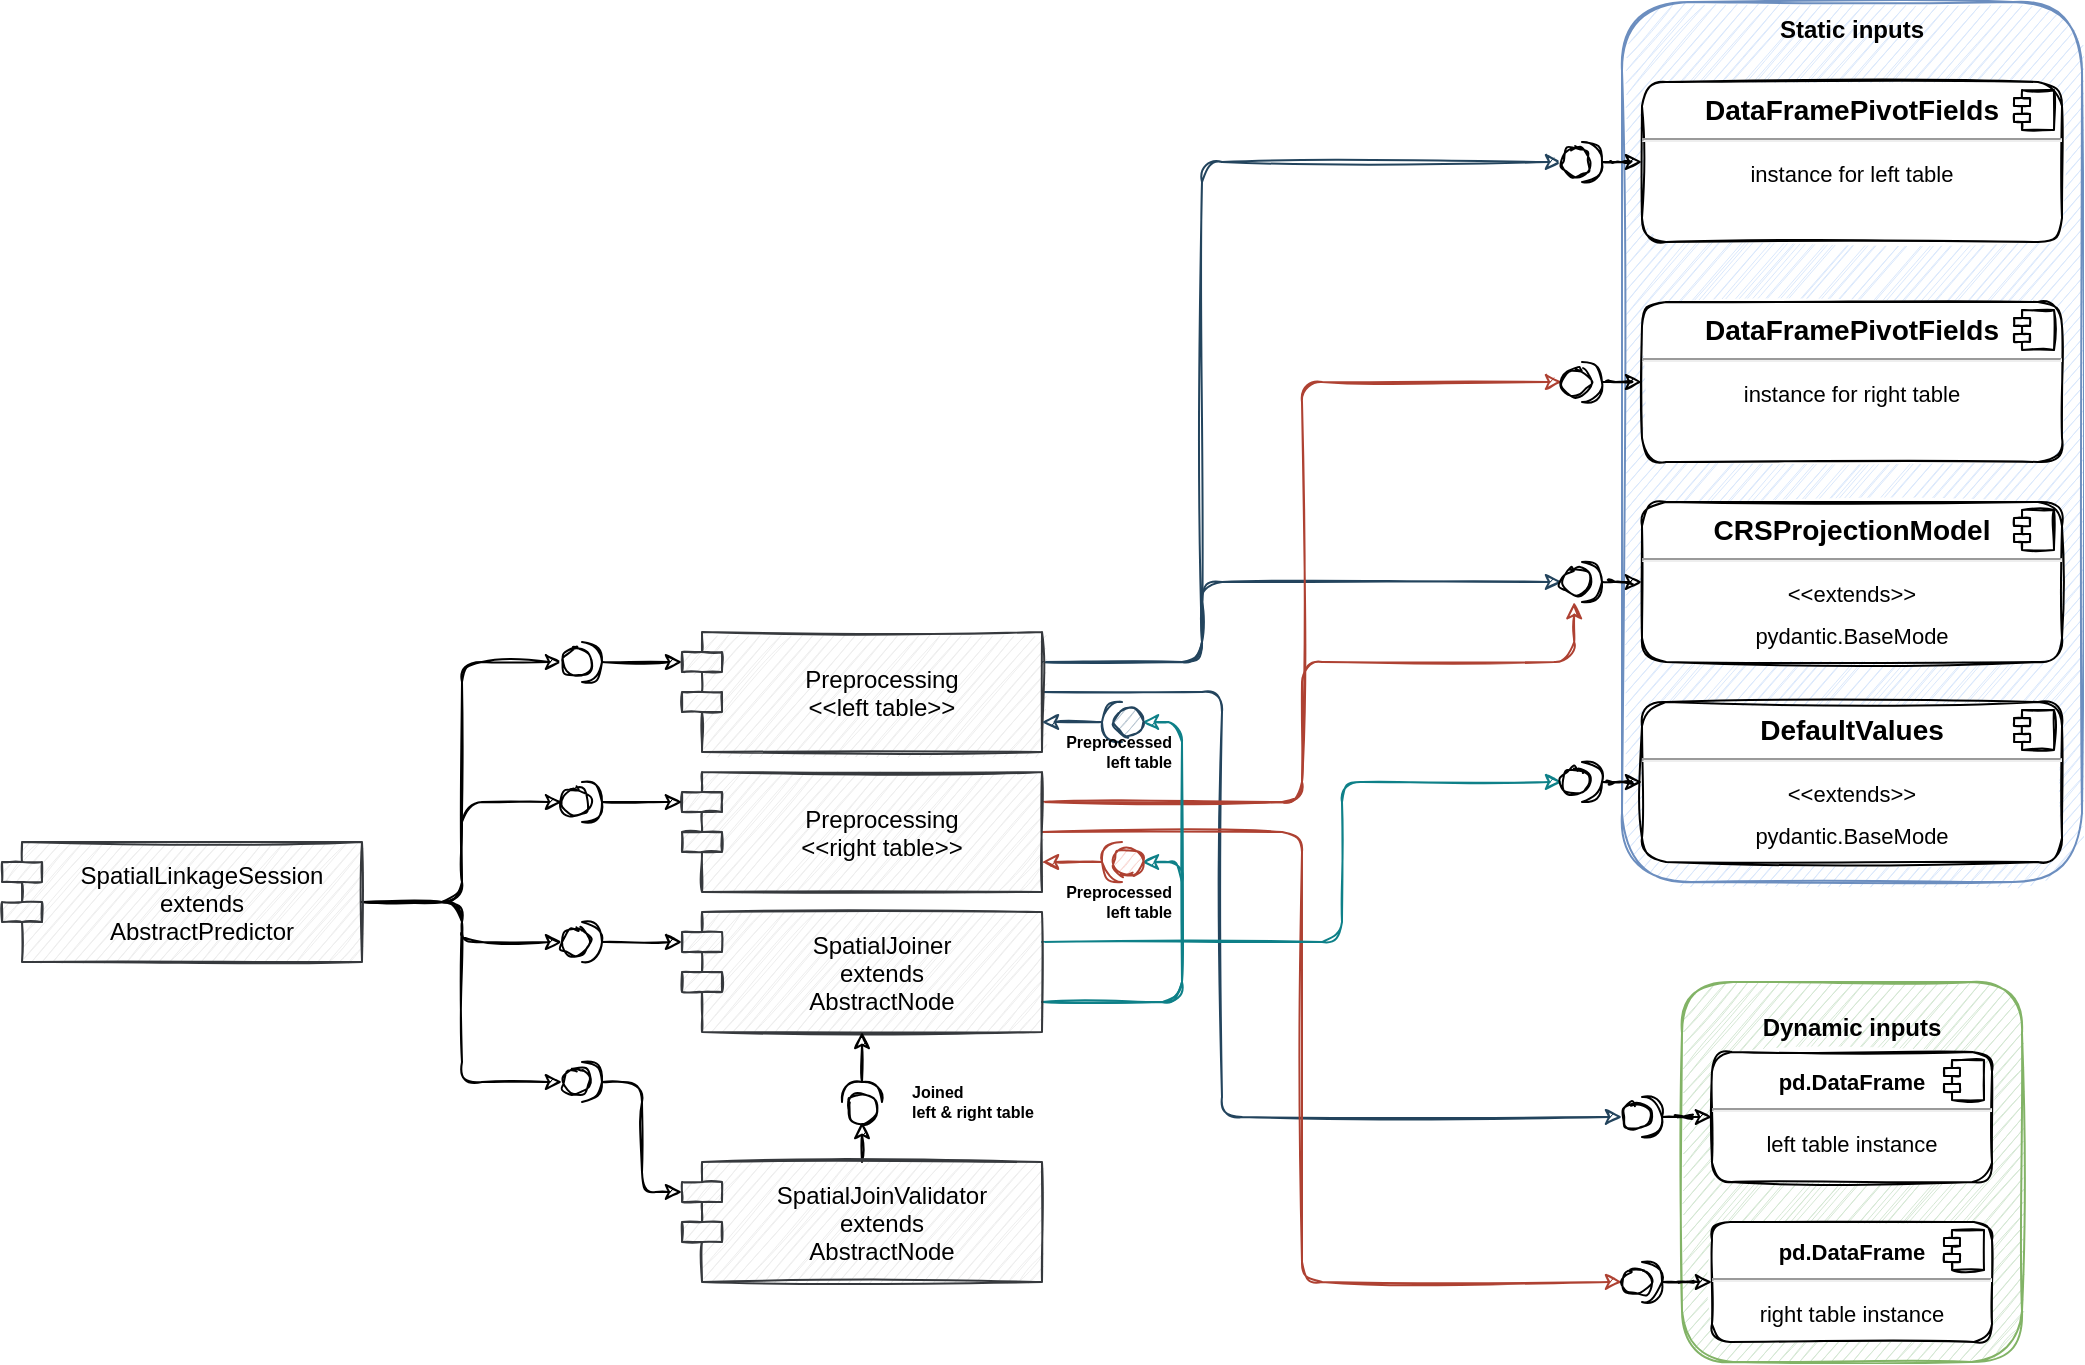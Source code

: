 <mxfile version="20.1.1" type="device"><diagram id="ZyoffQ4y8nUDQ6OEwZ_b" name="MetricsComponents"><mxGraphModel dx="952" dy="1265" grid="1" gridSize="10" guides="1" tooltips="1" connect="1" arrows="1" fold="1" page="1" pageScale="1" pageWidth="850" pageHeight="1100" math="0" shadow="0"><root><mxCell id="0"/><mxCell id="1" parent="0"/><mxCell id="b12qa3oaR6DiCcblqv-d-79" value="" style="html=1;labelBackgroundColor=none;fontFamily=Helvetica;fontSize=12;fillColor=#d5e8d4;strokeColor=#82b366;sketch=1;rounded=1;" vertex="1" parent="1"><mxGeometry x="1230" y="860" width="170" height="190" as="geometry"/></mxCell><mxCell id="b12qa3oaR6DiCcblqv-d-78" value="" style="html=1;labelBackgroundColor=none;fontFamily=Helvetica;fontSize=12;fillColor=#dae8fc;strokeColor=#6c8ebf;sketch=1;rounded=1;" vertex="1" parent="1"><mxGeometry x="1200" y="370" width="230" height="440" as="geometry"/></mxCell><mxCell id="b12qa3oaR6DiCcblqv-d-41" style="edgeStyle=orthogonalEdgeStyle;rounded=1;orthogonalLoop=1;jettySize=auto;html=1;exitX=1;exitY=0.5;exitDx=0;exitDy=0;entryX=0;entryY=0.5;entryDx=0;entryDy=0;entryPerimeter=0;sketch=1;" edge="1" parent="1" source="b12qa3oaR6DiCcblqv-d-11" target="b12qa3oaR6DiCcblqv-d-32"><mxGeometry relative="1" as="geometry"/></mxCell><mxCell id="b12qa3oaR6DiCcblqv-d-42" style="edgeStyle=orthogonalEdgeStyle;rounded=1;orthogonalLoop=1;jettySize=auto;html=1;exitX=1;exitY=0.5;exitDx=0;exitDy=0;entryX=0;entryY=0.5;entryDx=0;entryDy=0;entryPerimeter=0;sketch=1;" edge="1" parent="1" source="b12qa3oaR6DiCcblqv-d-11" target="b12qa3oaR6DiCcblqv-d-36"><mxGeometry relative="1" as="geometry"/></mxCell><mxCell id="b12qa3oaR6DiCcblqv-d-43" style="edgeStyle=orthogonalEdgeStyle;rounded=1;orthogonalLoop=1;jettySize=auto;html=1;exitX=1;exitY=0.5;exitDx=0;exitDy=0;entryX=0;entryY=0.5;entryDx=0;entryDy=0;entryPerimeter=0;sketch=1;" edge="1" parent="1" source="b12qa3oaR6DiCcblqv-d-11" target="b12qa3oaR6DiCcblqv-d-35"><mxGeometry relative="1" as="geometry"/></mxCell><mxCell id="b12qa3oaR6DiCcblqv-d-44" style="edgeStyle=orthogonalEdgeStyle;rounded=1;orthogonalLoop=1;jettySize=auto;html=1;exitX=1;exitY=0.5;exitDx=0;exitDy=0;entryX=0;entryY=0.5;entryDx=0;entryDy=0;entryPerimeter=0;sketch=1;" edge="1" parent="1" source="b12qa3oaR6DiCcblqv-d-11" target="b12qa3oaR6DiCcblqv-d-37"><mxGeometry relative="1" as="geometry"/></mxCell><mxCell id="b12qa3oaR6DiCcblqv-d-11" value="SpatialLinkageSession&#10;extends&#10;AbstractPredictor" style="shape=module;align=left;spacingLeft=20;align=center;verticalAlign=middle;fontStyle=0;fillColor=#eeeeee;strokeColor=#36393d;sketch=1;rounded=1;" vertex="1" parent="1"><mxGeometry x="390" y="790" width="180" height="60" as="geometry"/></mxCell><mxCell id="b12qa3oaR6DiCcblqv-d-80" style="edgeStyle=orthogonalEdgeStyle;rounded=1;orthogonalLoop=1;jettySize=auto;html=1;exitX=1;exitY=0.25;exitDx=0;exitDy=0;entryX=0;entryY=0.5;entryDx=0;entryDy=0;entryPerimeter=0;fontFamily=Helvetica;fontSize=12;fontColor=#000000;fillColor=#bac8d3;strokeColor=#23445d;sketch=1;" edge="1" parent="1" source="b12qa3oaR6DiCcblqv-d-14" target="b12qa3oaR6DiCcblqv-d-76"><mxGeometry relative="1" as="geometry"><Array as="points"><mxPoint x="990" y="700"/><mxPoint x="990" y="450"/></Array></mxGeometry></mxCell><mxCell id="b12qa3oaR6DiCcblqv-d-81" style="edgeStyle=orthogonalEdgeStyle;rounded=1;orthogonalLoop=1;jettySize=auto;html=1;exitX=1;exitY=0.25;exitDx=0;exitDy=0;entryX=0;entryY=0.5;entryDx=0;entryDy=0;entryPerimeter=0;fontFamily=Helvetica;fontSize=12;fontColor=#000000;fillColor=#bac8d3;strokeColor=#23445d;sketch=1;" edge="1" parent="1" source="b12qa3oaR6DiCcblqv-d-14" target="b12qa3oaR6DiCcblqv-d-72"><mxGeometry relative="1" as="geometry"><Array as="points"><mxPoint x="990" y="700"/><mxPoint x="990" y="660"/></Array></mxGeometry></mxCell><mxCell id="b12qa3oaR6DiCcblqv-d-98" style="edgeStyle=orthogonalEdgeStyle;rounded=1;orthogonalLoop=1;jettySize=auto;html=1;exitX=1;exitY=0.5;exitDx=0;exitDy=0;entryX=0;entryY=0.5;entryDx=0;entryDy=0;entryPerimeter=0;fontFamily=Helvetica;fontSize=12;fontColor=#000000;fillColor=#bac8d3;strokeColor=#23445d;sketch=1;" edge="1" parent="1" source="b12qa3oaR6DiCcblqv-d-14" target="b12qa3oaR6DiCcblqv-d-66"><mxGeometry relative="1" as="geometry"><Array as="points"><mxPoint x="1000" y="715"/><mxPoint x="1000" y="928"/></Array></mxGeometry></mxCell><mxCell id="b12qa3oaR6DiCcblqv-d-14" value="Preprocessing&#10;&lt;&lt;left table&gt;&gt;" style="shape=module;align=left;spacingLeft=20;align=center;verticalAlign=middle;fontStyle=0;fillColor=#eeeeee;strokeColor=#36393d;sketch=1;rounded=1;" vertex="1" parent="1"><mxGeometry x="730" y="685" width="180" height="60" as="geometry"/></mxCell><mxCell id="b12qa3oaR6DiCcblqv-d-82" style="edgeStyle=orthogonalEdgeStyle;rounded=1;orthogonalLoop=1;jettySize=auto;html=1;exitX=1;exitY=0.25;exitDx=0;exitDy=0;entryX=0;entryY=0.5;entryDx=0;entryDy=0;entryPerimeter=0;fontFamily=Helvetica;fontSize=12;fontColor=#000000;fillColor=#fad9d5;strokeColor=#ae4132;sketch=1;" edge="1" parent="1" source="b12qa3oaR6DiCcblqv-d-15" target="b12qa3oaR6DiCcblqv-d-74"><mxGeometry relative="1" as="geometry"/></mxCell><mxCell id="b12qa3oaR6DiCcblqv-d-83" style="edgeStyle=orthogonalEdgeStyle;rounded=1;orthogonalLoop=1;jettySize=auto;html=1;exitX=1;exitY=0.25;exitDx=0;exitDy=0;entryX=0.305;entryY=1.003;entryDx=0;entryDy=0;entryPerimeter=0;fontFamily=Helvetica;fontSize=12;fontColor=#000000;fillColor=#fad9d5;strokeColor=#ae4132;sketch=1;" edge="1" parent="1" source="b12qa3oaR6DiCcblqv-d-15" target="b12qa3oaR6DiCcblqv-d-72"><mxGeometry relative="1" as="geometry"><Array as="points"><mxPoint x="1040" y="770"/><mxPoint x="1040" y="700"/><mxPoint x="1176" y="700"/></Array></mxGeometry></mxCell><mxCell id="b12qa3oaR6DiCcblqv-d-99" style="edgeStyle=orthogonalEdgeStyle;rounded=1;orthogonalLoop=1;jettySize=auto;html=1;exitX=1;exitY=0.5;exitDx=0;exitDy=0;entryX=0;entryY=0.5;entryDx=0;entryDy=0;entryPerimeter=0;fontFamily=Helvetica;fontSize=12;fontColor=#000000;fillColor=#fad9d5;strokeColor=#ae4132;sketch=1;" edge="1" parent="1" source="b12qa3oaR6DiCcblqv-d-15" target="b12qa3oaR6DiCcblqv-d-67"><mxGeometry relative="1" as="geometry"><Array as="points"><mxPoint x="1040" y="785"/><mxPoint x="1040" y="1010"/></Array></mxGeometry></mxCell><mxCell id="b12qa3oaR6DiCcblqv-d-15" value="Preprocessing&#10;&lt;&lt;right table&gt;&gt;" style="shape=module;align=left;spacingLeft=20;align=center;verticalAlign=middle;fillColor=#eeeeee;strokeColor=#36393d;sketch=1;rounded=1;" vertex="1" parent="1"><mxGeometry x="730" y="755" width="180" height="60" as="geometry"/></mxCell><mxCell id="b12qa3oaR6DiCcblqv-d-85" style="edgeStyle=orthogonalEdgeStyle;rounded=1;orthogonalLoop=1;jettySize=auto;html=1;exitX=1;exitY=0.25;exitDx=0;exitDy=0;entryX=0;entryY=0.5;entryDx=0;entryDy=0;entryPerimeter=0;fontFamily=Helvetica;fontSize=12;fontColor=#000000;fillColor=#b0e3e6;strokeColor=#0e8088;sketch=1;" edge="1" parent="1" source="b12qa3oaR6DiCcblqv-d-16" target="b12qa3oaR6DiCcblqv-d-70"><mxGeometry relative="1" as="geometry"><Array as="points"><mxPoint x="1060" y="840"/><mxPoint x="1060" y="760"/></Array></mxGeometry></mxCell><mxCell id="b12qa3oaR6DiCcblqv-d-96" style="edgeStyle=orthogonalEdgeStyle;rounded=1;orthogonalLoop=1;jettySize=auto;html=1;exitX=1;exitY=0.75;exitDx=0;exitDy=0;entryX=0;entryY=0.5;entryDx=0;entryDy=0;entryPerimeter=0;fontFamily=Helvetica;fontSize=12;fontColor=#000000;fillColor=#b0e3e6;strokeColor=#0e8088;sketch=1;" edge="1" parent="1" source="b12qa3oaR6DiCcblqv-d-16" target="b12qa3oaR6DiCcblqv-d-86"><mxGeometry relative="1" as="geometry"/></mxCell><mxCell id="b12qa3oaR6DiCcblqv-d-97" style="edgeStyle=orthogonalEdgeStyle;rounded=1;orthogonalLoop=1;jettySize=auto;html=1;exitX=1;exitY=0.75;exitDx=0;exitDy=0;entryX=0;entryY=0.5;entryDx=0;entryDy=0;entryPerimeter=0;fontFamily=Helvetica;fontSize=12;fontColor=#000000;fillColor=#b0e3e6;strokeColor=#0e8088;sketch=1;" edge="1" parent="1" source="b12qa3oaR6DiCcblqv-d-16" target="b12qa3oaR6DiCcblqv-d-88"><mxGeometry relative="1" as="geometry"/></mxCell><mxCell id="b12qa3oaR6DiCcblqv-d-16" value="SpatialJoiner&#10;extends&#10;AbstractNode" style="shape=module;align=left;spacingLeft=20;align=center;verticalAlign=middle;fillColor=#eeeeee;strokeColor=#36393d;sketch=1;rounded=1;" vertex="1" parent="1"><mxGeometry x="730" y="825" width="180" height="60" as="geometry"/></mxCell><mxCell id="b12qa3oaR6DiCcblqv-d-101" style="edgeStyle=orthogonalEdgeStyle;rounded=1;orthogonalLoop=1;jettySize=auto;html=1;exitX=0.5;exitY=0;exitDx=0;exitDy=0;entryX=0;entryY=0.5;entryDx=0;entryDy=0;entryPerimeter=0;fontFamily=Helvetica;fontSize=12;fontColor=#000000;sketch=1;" edge="1" parent="1" source="b12qa3oaR6DiCcblqv-d-17" target="b12qa3oaR6DiCcblqv-d-91"><mxGeometry relative="1" as="geometry"/></mxCell><mxCell id="b12qa3oaR6DiCcblqv-d-17" value="SpatialJoinValidator&#10;extends&#10;AbstractNode" style="shape=module;align=left;spacingLeft=20;align=center;verticalAlign=middle;fillColor=#eeeeee;strokeColor=#36393d;sketch=1;rounded=1;" vertex="1" parent="1"><mxGeometry x="730" y="950" width="180" height="60" as="geometry"/></mxCell><mxCell id="b12qa3oaR6DiCcblqv-d-26" value="&lt;p style=&quot;margin: 6px 0px 0px; text-align: center; font-size: 14px;&quot;&gt;&lt;b&gt;&lt;font style=&quot;font-size: 14px;&quot;&gt;DataFramePivotFields&lt;/font&gt;&lt;/b&gt;&lt;/p&gt;&lt;hr style=&quot;font-size: 11px;&quot;&gt;&lt;div style=&quot;text-align: center; line-height: 21px; font-size: 11px;&quot;&gt;instance for left table&lt;/div&gt;" style="align=left;overflow=fill;html=1;dropTarget=0;sketch=1;rounded=1;" vertex="1" parent="1"><mxGeometry x="1210" y="410" width="210" height="80" as="geometry"/></mxCell><mxCell id="b12qa3oaR6DiCcblqv-d-27" value="" style="shape=component;jettyWidth=8;jettyHeight=4;sketch=1;rounded=1;" vertex="1" parent="b12qa3oaR6DiCcblqv-d-26"><mxGeometry x="1" width="20" height="20" relative="1" as="geometry"><mxPoint x="-24" y="4" as="offset"/></mxGeometry></mxCell><mxCell id="b12qa3oaR6DiCcblqv-d-34" style="edgeStyle=orthogonalEdgeStyle;rounded=1;orthogonalLoop=1;jettySize=auto;html=1;exitX=1;exitY=0.5;exitDx=0;exitDy=0;exitPerimeter=0;entryX=0;entryY=0;entryDx=0;entryDy=15;entryPerimeter=0;sketch=1;" edge="1" parent="1" source="b12qa3oaR6DiCcblqv-d-32" target="b12qa3oaR6DiCcblqv-d-14"><mxGeometry relative="1" as="geometry"/></mxCell><mxCell id="b12qa3oaR6DiCcblqv-d-32" value="" style="shape=providedRequiredInterface;html=1;verticalLabelPosition=bottom;sketch=1;rounded=1;" vertex="1" parent="1"><mxGeometry x="670" y="690" width="20" height="20" as="geometry"/></mxCell><mxCell id="b12qa3oaR6DiCcblqv-d-39" style="edgeStyle=orthogonalEdgeStyle;rounded=1;orthogonalLoop=1;jettySize=auto;html=1;exitX=1;exitY=0.5;exitDx=0;exitDy=0;exitPerimeter=0;entryX=0;entryY=0;entryDx=0;entryDy=15;entryPerimeter=0;sketch=1;" edge="1" parent="1" source="b12qa3oaR6DiCcblqv-d-35" target="b12qa3oaR6DiCcblqv-d-16"><mxGeometry relative="1" as="geometry"/></mxCell><mxCell id="b12qa3oaR6DiCcblqv-d-35" value="" style="shape=providedRequiredInterface;html=1;verticalLabelPosition=bottom;sketch=1;rounded=1;" vertex="1" parent="1"><mxGeometry x="670" y="830" width="20" height="20" as="geometry"/></mxCell><mxCell id="b12qa3oaR6DiCcblqv-d-40" style="edgeStyle=orthogonalEdgeStyle;rounded=1;orthogonalLoop=1;jettySize=auto;html=1;exitX=1;exitY=0.5;exitDx=0;exitDy=0;exitPerimeter=0;entryX=0;entryY=0;entryDx=0;entryDy=15;entryPerimeter=0;sketch=1;" edge="1" parent="1" source="b12qa3oaR6DiCcblqv-d-36" target="b12qa3oaR6DiCcblqv-d-15"><mxGeometry relative="1" as="geometry"/></mxCell><mxCell id="b12qa3oaR6DiCcblqv-d-36" value="" style="shape=providedRequiredInterface;html=1;verticalLabelPosition=bottom;sketch=1;rounded=1;" vertex="1" parent="1"><mxGeometry x="670" y="760" width="20" height="20" as="geometry"/></mxCell><mxCell id="b12qa3oaR6DiCcblqv-d-38" value="" style="edgeStyle=orthogonalEdgeStyle;rounded=1;orthogonalLoop=1;jettySize=auto;html=1;entryX=0;entryY=0;entryDx=0;entryDy=15;entryPerimeter=0;sketch=1;" edge="1" parent="1" source="b12qa3oaR6DiCcblqv-d-37" target="b12qa3oaR6DiCcblqv-d-17"><mxGeometry relative="1" as="geometry"/></mxCell><mxCell id="b12qa3oaR6DiCcblqv-d-37" value="" style="shape=providedRequiredInterface;html=1;verticalLabelPosition=bottom;sketch=1;rounded=1;" vertex="1" parent="1"><mxGeometry x="670" y="900" width="20" height="20" as="geometry"/></mxCell><mxCell id="b12qa3oaR6DiCcblqv-d-45" value="&lt;p style=&quot;margin: 6px 0px 0px; text-align: center; font-size: 14px;&quot;&gt;&lt;b&gt;&lt;font style=&quot;font-size: 14px;&quot;&gt;CRSProjectionModel&lt;/font&gt;&lt;/b&gt;&lt;/p&gt;&lt;hr style=&quot;font-size: 11px;&quot;&gt;&lt;div style=&quot;text-align: center; line-height: 21px; font-size: 11px;&quot;&gt;&amp;lt;&amp;lt;extends&amp;gt;&amp;gt;&lt;/div&gt;&lt;div style=&quot;line-height: 21px; font-size: 11px;&quot;&gt;&lt;div style=&quot;text-align: center;&quot;&gt;pydantic.BaseMode&lt;/div&gt;&lt;/div&gt;" style="align=left;overflow=fill;html=1;dropTarget=0;sketch=1;rounded=1;" vertex="1" parent="1"><mxGeometry x="1210" y="620" width="210" height="80" as="geometry"/></mxCell><mxCell id="b12qa3oaR6DiCcblqv-d-46" value="" style="shape=component;jettyWidth=8;jettyHeight=4;sketch=1;rounded=1;" vertex="1" parent="b12qa3oaR6DiCcblqv-d-45"><mxGeometry x="1" width="20" height="20" relative="1" as="geometry"><mxPoint x="-24" y="4" as="offset"/></mxGeometry></mxCell><mxCell id="b12qa3oaR6DiCcblqv-d-47" value="&lt;p style=&quot;margin: 6px 0px 0px; text-align: center; font-size: 14px;&quot;&gt;&lt;b&gt;&lt;font style=&quot;font-size: 14px;&quot;&gt;DefaultValues&lt;/font&gt;&lt;/b&gt;&lt;/p&gt;&lt;hr style=&quot;font-size: 11px;&quot;&gt;&lt;div style=&quot;text-align: center; line-height: 21px; font-size: 11px;&quot;&gt;&amp;lt;&amp;lt;extends&amp;gt;&amp;gt;&lt;/div&gt;&lt;div style=&quot;line-height: 21px; font-size: 11px;&quot;&gt;&lt;div style=&quot;text-align: center;&quot;&gt;pydantic.BaseMode&lt;/div&gt;&lt;/div&gt;" style="align=left;overflow=fill;html=1;dropTarget=0;sketch=1;rounded=1;" vertex="1" parent="1"><mxGeometry x="1210" y="720" width="210" height="80" as="geometry"/></mxCell><mxCell id="b12qa3oaR6DiCcblqv-d-48" value="" style="shape=component;jettyWidth=8;jettyHeight=4;sketch=1;rounded=1;" vertex="1" parent="b12qa3oaR6DiCcblqv-d-47"><mxGeometry x="1" width="20" height="20" relative="1" as="geometry"><mxPoint x="-24" y="4" as="offset"/></mxGeometry></mxCell><mxCell id="b12qa3oaR6DiCcblqv-d-53" value="&lt;p style=&quot;margin: 6px 0px 0px; text-align: center; font-size: 14px;&quot;&gt;&lt;span style=&quot;font-size: 11px;&quot;&gt;&lt;b&gt;pd.DataFrame&lt;/b&gt;&lt;/span&gt;&lt;br&gt;&lt;/p&gt;&lt;hr style=&quot;font-size: 11px;&quot;&gt;&lt;div style=&quot;text-align: center; line-height: 21px; font-size: 11px;&quot;&gt;left table instance&lt;/div&gt;" style="align=left;overflow=fill;html=1;dropTarget=0;sketch=1;rounded=1;" vertex="1" parent="1"><mxGeometry x="1245" y="895" width="140" height="65" as="geometry"/></mxCell><mxCell id="b12qa3oaR6DiCcblqv-d-54" value="" style="shape=component;jettyWidth=8;jettyHeight=4;sketch=1;rounded=1;" vertex="1" parent="b12qa3oaR6DiCcblqv-d-53"><mxGeometry x="1" width="20" height="20" relative="1" as="geometry"><mxPoint x="-24" y="4" as="offset"/></mxGeometry></mxCell><mxCell id="b12qa3oaR6DiCcblqv-d-58" value="&lt;p style=&quot;margin: 6px 0px 0px; text-align: center; font-size: 14px;&quot;&gt;&lt;b&gt;&lt;font style=&quot;font-size: 14px;&quot;&gt;DataFramePivotFields&lt;/font&gt;&lt;/b&gt;&lt;/p&gt;&lt;hr style=&quot;font-size: 11px;&quot;&gt;&lt;div style=&quot;text-align: center; line-height: 21px; font-size: 11px;&quot;&gt;instance for right table&lt;/div&gt;" style="align=left;overflow=fill;html=1;dropTarget=0;sketch=1;rounded=1;" vertex="1" parent="1"><mxGeometry x="1210" y="520" width="210" height="80" as="geometry"/></mxCell><mxCell id="b12qa3oaR6DiCcblqv-d-59" value="" style="shape=component;jettyWidth=8;jettyHeight=4;sketch=1;rounded=1;" vertex="1" parent="b12qa3oaR6DiCcblqv-d-58"><mxGeometry x="1" width="20" height="20" relative="1" as="geometry"><mxPoint x="-24" y="4" as="offset"/></mxGeometry></mxCell><mxCell id="b12qa3oaR6DiCcblqv-d-64" value="&lt;p style=&quot;margin: 6px 0px 0px; text-align: center; font-size: 14px;&quot;&gt;&lt;span style=&quot;font-size: 11px;&quot;&gt;&lt;b&gt;pd.DataFrame&lt;/b&gt;&lt;/span&gt;&lt;br&gt;&lt;/p&gt;&lt;hr style=&quot;font-size: 11px;&quot;&gt;&lt;div style=&quot;text-align: center; line-height: 21px; font-size: 11px;&quot;&gt;right table instance&lt;/div&gt;" style="align=left;overflow=fill;html=1;dropTarget=0;sketch=1;rounded=1;" vertex="1" parent="1"><mxGeometry x="1245" y="980" width="140" height="60" as="geometry"/></mxCell><mxCell id="b12qa3oaR6DiCcblqv-d-65" value="" style="shape=component;jettyWidth=8;jettyHeight=4;sketch=1;rounded=1;" vertex="1" parent="b12qa3oaR6DiCcblqv-d-64"><mxGeometry x="1" width="20" height="20" relative="1" as="geometry"><mxPoint x="-24" y="4" as="offset"/></mxGeometry></mxCell><mxCell id="b12qa3oaR6DiCcblqv-d-69" value="" style="edgeStyle=orthogonalEdgeStyle;rounded=1;orthogonalLoop=1;jettySize=auto;html=1;fontFamily=Helvetica;fontSize=12;fontColor=#000000;sketch=1;" edge="1" parent="1" source="b12qa3oaR6DiCcblqv-d-66" target="b12qa3oaR6DiCcblqv-d-53"><mxGeometry relative="1" as="geometry"/></mxCell><mxCell id="b12qa3oaR6DiCcblqv-d-66" value="" style="shape=providedRequiredInterface;html=1;verticalLabelPosition=bottom;sketch=1;labelBackgroundColor=none;fontFamily=Helvetica;fontSize=12;fontColor=#000000;rounded=1;" vertex="1" parent="1"><mxGeometry x="1200" y="917.5" width="20" height="20" as="geometry"/></mxCell><mxCell id="b12qa3oaR6DiCcblqv-d-68" value="" style="edgeStyle=orthogonalEdgeStyle;rounded=1;orthogonalLoop=1;jettySize=auto;html=1;fontFamily=Helvetica;fontSize=12;fontColor=#000000;sketch=1;" edge="1" parent="1" source="b12qa3oaR6DiCcblqv-d-67" target="b12qa3oaR6DiCcblqv-d-64"><mxGeometry relative="1" as="geometry"/></mxCell><mxCell id="b12qa3oaR6DiCcblqv-d-67" value="" style="shape=providedRequiredInterface;html=1;verticalLabelPosition=bottom;sketch=1;labelBackgroundColor=none;fontFamily=Helvetica;fontSize=12;fontColor=#000000;rounded=1;" vertex="1" parent="1"><mxGeometry x="1200" y="1000" width="20" height="20" as="geometry"/></mxCell><mxCell id="b12qa3oaR6DiCcblqv-d-71" value="" style="edgeStyle=orthogonalEdgeStyle;rounded=1;orthogonalLoop=1;jettySize=auto;html=1;fontFamily=Helvetica;fontSize=12;fontColor=#000000;sketch=1;" edge="1" parent="1" source="b12qa3oaR6DiCcblqv-d-70" target="b12qa3oaR6DiCcblqv-d-47"><mxGeometry relative="1" as="geometry"/></mxCell><mxCell id="b12qa3oaR6DiCcblqv-d-70" value="" style="shape=providedRequiredInterface;html=1;verticalLabelPosition=bottom;sketch=1;labelBackgroundColor=none;fontFamily=Helvetica;fontSize=12;fontColor=#000000;rounded=1;" vertex="1" parent="1"><mxGeometry x="1170" y="750" width="20" height="20" as="geometry"/></mxCell><mxCell id="b12qa3oaR6DiCcblqv-d-73" value="" style="edgeStyle=orthogonalEdgeStyle;rounded=1;orthogonalLoop=1;jettySize=auto;html=1;fontFamily=Helvetica;fontSize=12;fontColor=#000000;sketch=1;" edge="1" parent="1" source="b12qa3oaR6DiCcblqv-d-72" target="b12qa3oaR6DiCcblqv-d-45"><mxGeometry relative="1" as="geometry"/></mxCell><mxCell id="b12qa3oaR6DiCcblqv-d-72" value="" style="shape=providedRequiredInterface;html=1;verticalLabelPosition=bottom;sketch=1;labelBackgroundColor=none;fontFamily=Helvetica;fontSize=12;fontColor=#000000;rounded=1;" vertex="1" parent="1"><mxGeometry x="1170" y="650" width="20" height="20" as="geometry"/></mxCell><mxCell id="b12qa3oaR6DiCcblqv-d-75" value="" style="edgeStyle=orthogonalEdgeStyle;rounded=1;orthogonalLoop=1;jettySize=auto;html=1;fontFamily=Helvetica;fontSize=12;fontColor=#000000;sketch=1;" edge="1" parent="1" source="b12qa3oaR6DiCcblqv-d-74" target="b12qa3oaR6DiCcblqv-d-58"><mxGeometry relative="1" as="geometry"/></mxCell><mxCell id="b12qa3oaR6DiCcblqv-d-74" value="" style="shape=providedRequiredInterface;html=1;verticalLabelPosition=bottom;sketch=1;labelBackgroundColor=none;fontFamily=Helvetica;fontSize=12;fontColor=#000000;rounded=1;" vertex="1" parent="1"><mxGeometry x="1170" y="550" width="20" height="20" as="geometry"/></mxCell><mxCell id="b12qa3oaR6DiCcblqv-d-77" value="" style="edgeStyle=orthogonalEdgeStyle;rounded=1;orthogonalLoop=1;jettySize=auto;html=1;fontFamily=Helvetica;fontSize=12;fontColor=#000000;sketch=1;" edge="1" parent="1" source="b12qa3oaR6DiCcblqv-d-76" target="b12qa3oaR6DiCcblqv-d-26"><mxGeometry relative="1" as="geometry"/></mxCell><mxCell id="b12qa3oaR6DiCcblqv-d-76" value="" style="shape=providedRequiredInterface;html=1;verticalLabelPosition=bottom;sketch=1;labelBackgroundColor=none;fontFamily=Helvetica;fontSize=12;fontColor=#000000;rounded=1;" vertex="1" parent="1"><mxGeometry x="1170" y="440" width="20" height="20" as="geometry"/></mxCell><mxCell id="b12qa3oaR6DiCcblqv-d-95" style="edgeStyle=orthogonalEdgeStyle;rounded=1;orthogonalLoop=1;jettySize=auto;html=1;exitX=1;exitY=0.5;exitDx=0;exitDy=0;exitPerimeter=0;entryX=1;entryY=0.75;entryDx=0;entryDy=0;fontFamily=Helvetica;fontSize=12;fontColor=#000000;fillColor=#fad9d5;strokeColor=#ae4132;sketch=1;" edge="1" parent="1" source="b12qa3oaR6DiCcblqv-d-86" target="b12qa3oaR6DiCcblqv-d-15"><mxGeometry relative="1" as="geometry"/></mxCell><mxCell id="b12qa3oaR6DiCcblqv-d-86" value="" style="shape=providedRequiredInterface;html=1;verticalLabelPosition=bottom;sketch=1;labelBackgroundColor=none;fontFamily=Helvetica;fontSize=12;rotation=-180;fillColor=#fad9d5;strokeColor=#ae4132;rounded=1;" vertex="1" parent="1"><mxGeometry x="940" y="790" width="20" height="20" as="geometry"/></mxCell><mxCell id="b12qa3oaR6DiCcblqv-d-94" style="edgeStyle=orthogonalEdgeStyle;rounded=1;orthogonalLoop=1;jettySize=auto;html=1;exitX=1;exitY=0.5;exitDx=0;exitDy=0;exitPerimeter=0;entryX=1;entryY=0.75;entryDx=0;entryDy=0;fontFamily=Helvetica;fontSize=12;fontColor=#000000;fillColor=#bac8d3;strokeColor=#23445d;sketch=1;" edge="1" parent="1" source="b12qa3oaR6DiCcblqv-d-88" target="b12qa3oaR6DiCcblqv-d-14"><mxGeometry relative="1" as="geometry"/></mxCell><mxCell id="b12qa3oaR6DiCcblqv-d-88" value="" style="shape=providedRequiredInterface;html=1;verticalLabelPosition=bottom;sketch=1;labelBackgroundColor=none;fontFamily=Helvetica;fontSize=12;rotation=-180;fillColor=#bac8d3;strokeColor=#23445d;rounded=1;" vertex="1" parent="1"><mxGeometry x="940" y="720" width="20" height="20" as="geometry"/></mxCell><mxCell id="b12qa3oaR6DiCcblqv-d-100" style="edgeStyle=orthogonalEdgeStyle;rounded=1;orthogonalLoop=1;jettySize=auto;html=1;exitX=1;exitY=0.5;exitDx=0;exitDy=0;exitPerimeter=0;entryX=0.5;entryY=1;entryDx=0;entryDy=0;fontFamily=Helvetica;fontSize=12;fontColor=#000000;sketch=1;" edge="1" parent="1" source="b12qa3oaR6DiCcblqv-d-91" target="b12qa3oaR6DiCcblqv-d-16"><mxGeometry relative="1" as="geometry"/></mxCell><mxCell id="b12qa3oaR6DiCcblqv-d-91" value="" style="shape=providedRequiredInterface;html=1;verticalLabelPosition=bottom;sketch=1;labelBackgroundColor=none;fontFamily=Helvetica;fontSize=12;fontColor=#000000;rotation=-90;rounded=1;" vertex="1" parent="1"><mxGeometry x="810" y="910" width="20" height="20" as="geometry"/></mxCell><mxCell id="b12qa3oaR6DiCcblqv-d-103" value="Preprocessed&#10;left table" style="text;align=right;fontStyle=1;verticalAlign=middle;spacingLeft=3;spacingRight=3;strokeColor=none;rotatable=0;points=[[0,0.5],[1,0.5]];portConstraint=eastwest;labelBackgroundColor=none;fontFamily=Helvetica;fontSize=8;fontColor=#000000;sketch=1;rounded=1;" vertex="1" parent="1"><mxGeometry x="900" y="805" width="80" height="30" as="geometry"/></mxCell><mxCell id="b12qa3oaR6DiCcblqv-d-104" value="Preprocessed&#10;left table" style="text;align=right;fontStyle=1;verticalAlign=middle;spacingLeft=3;spacingRight=3;strokeColor=none;rotatable=0;points=[[0,0.5],[1,0.5]];portConstraint=eastwest;labelBackgroundColor=none;fontFamily=Helvetica;fontSize=8;fontColor=#000000;sketch=1;rounded=1;" vertex="1" parent="1"><mxGeometry x="900" y="730" width="80" height="30" as="geometry"/></mxCell><mxCell id="b12qa3oaR6DiCcblqv-d-105" value="Joined&#10;left &amp; right table" style="text;align=left;fontStyle=1;verticalAlign=middle;spacingLeft=3;spacingRight=3;strokeColor=none;rotatable=0;points=[[0,0.5],[1,0.5]];portConstraint=eastwest;labelBackgroundColor=none;fontFamily=Helvetica;fontSize=8;fontColor=#000000;sketch=1;rounded=1;" vertex="1" parent="1"><mxGeometry x="840" y="905" width="80" height="30" as="geometry"/></mxCell><mxCell id="b12qa3oaR6DiCcblqv-d-106" value="Static inputs" style="text;align=center;fontStyle=1;verticalAlign=middle;spacingLeft=3;spacingRight=3;strokeColor=none;rotatable=0;points=[[0,0.5],[1,0.5]];portConstraint=eastwest;labelBackgroundColor=none;fontFamily=Helvetica;fontSize=12;fontColor=#000000;sketch=1;rounded=1;" vertex="1" parent="1"><mxGeometry x="1275" y="370" width="80" height="26" as="geometry"/></mxCell><mxCell id="b12qa3oaR6DiCcblqv-d-107" value="Dynamic inputs" style="text;align=center;fontStyle=1;verticalAlign=middle;spacingLeft=3;spacingRight=3;strokeColor=none;rotatable=0;points=[[0,0.5],[1,0.5]];portConstraint=eastwest;labelBackgroundColor=none;fontFamily=Helvetica;fontSize=12;fontColor=#000000;sketch=1;rounded=1;" vertex="1" parent="1"><mxGeometry x="1275" y="869" width="80" height="26" as="geometry"/></mxCell></root></mxGraphModel></diagram></mxfile>
